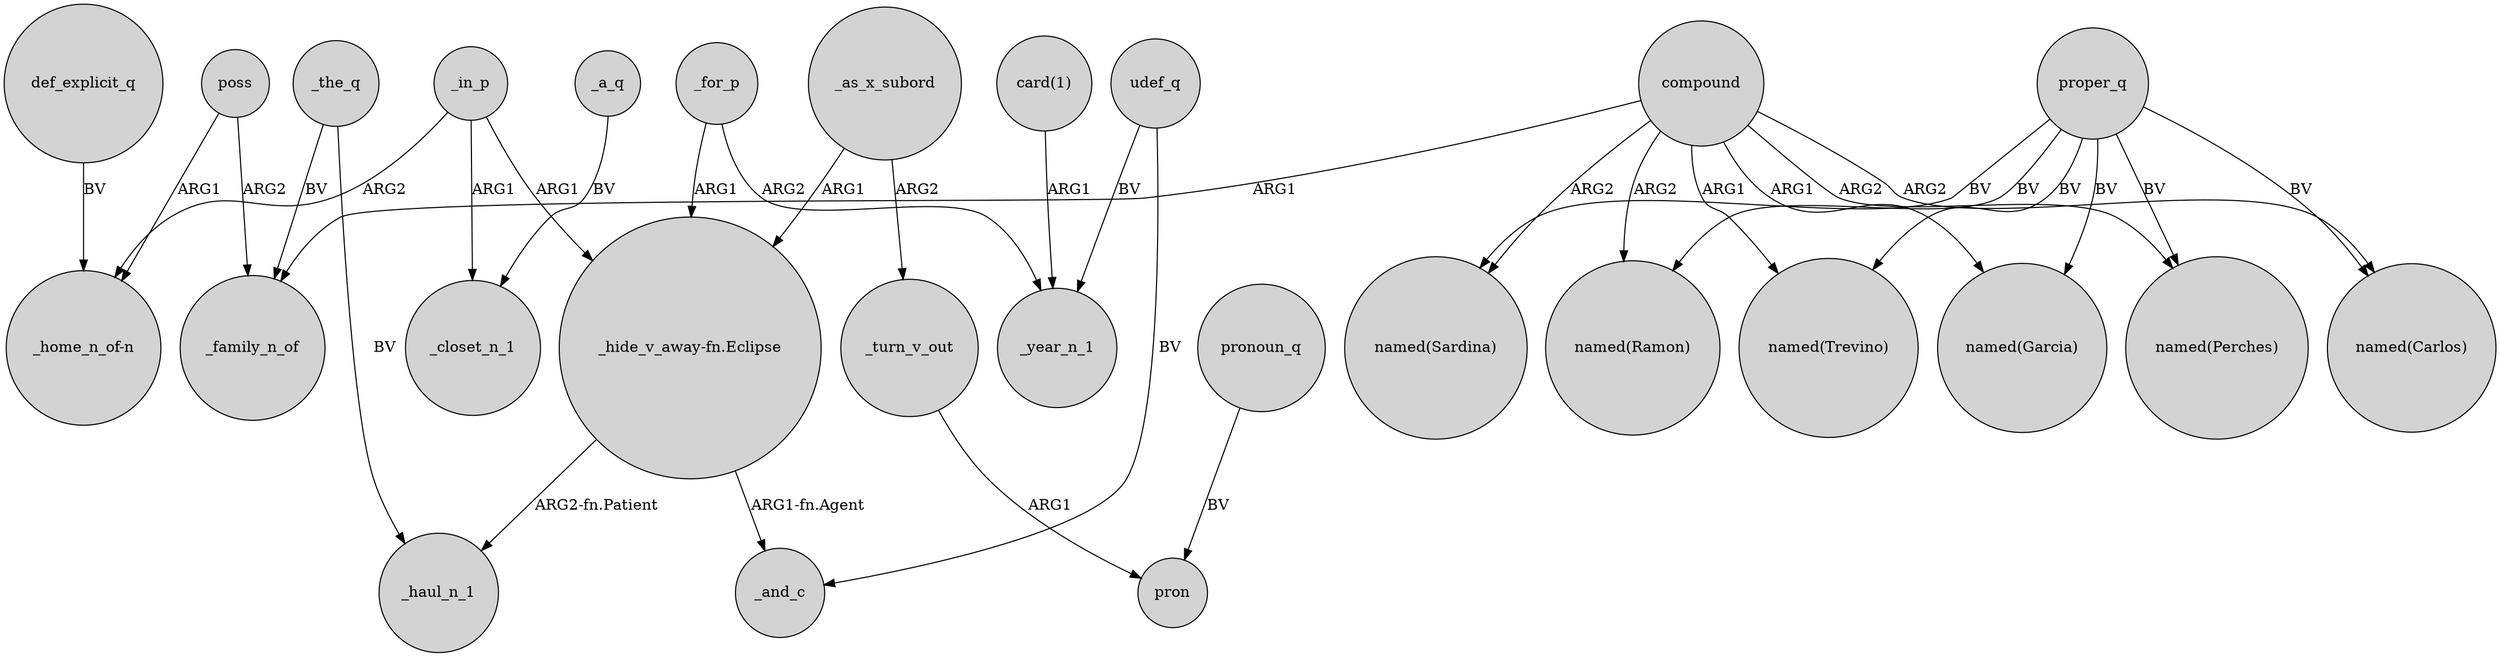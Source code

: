 digraph {
	node [shape=circle style=filled]
	compound -> _family_n_of [label=ARG1]
	_for_p -> _year_n_1 [label=ARG2]
	_the_q -> _haul_n_1 [label=BV]
	_turn_v_out -> pron [label=ARG1]
	"_hide_v_away-fn.Eclipse" -> _haul_n_1 [label="ARG2-fn.Patient"]
	poss -> "_home_n_of-n" [label=ARG1]
	_in_p -> _closet_n_1 [label=ARG1]
	compound -> "named(Garcia)" [label=ARG1]
	_the_q -> _family_n_of [label=BV]
	_a_q -> _closet_n_1 [label=BV]
	compound -> "named(Trevino)" [label=ARG1]
	_as_x_subord -> _turn_v_out [label=ARG2]
	pronoun_q -> pron [label=BV]
	compound -> "named(Carlos)" [label=ARG2]
	compound -> "named(Perches)" [label=ARG2]
	_in_p -> "_hide_v_away-fn.Eclipse" [label=ARG1]
	compound -> "named(Ramon)" [label=ARG2]
	_in_p -> "_home_n_of-n" [label=ARG2]
	"_hide_v_away-fn.Eclipse" -> _and_c [label="ARG1-fn.Agent"]
	def_explicit_q -> "_home_n_of-n" [label=BV]
	proper_q -> "named(Carlos)" [label=BV]
	poss -> _family_n_of [label=ARG2]
	"card(1)" -> _year_n_1 [label=ARG1]
	proper_q -> "named(Ramon)" [label=BV]
	proper_q -> "named(Garcia)" [label=BV]
	udef_q -> _year_n_1 [label=BV]
	proper_q -> "named(Sardina)" [label=BV]
	compound -> "named(Sardina)" [label=ARG2]
	udef_q -> _and_c [label=BV]
	_as_x_subord -> "_hide_v_away-fn.Eclipse" [label=ARG1]
	proper_q -> "named(Perches)" [label=BV]
	_for_p -> "_hide_v_away-fn.Eclipse" [label=ARG1]
	proper_q -> "named(Trevino)" [label=BV]
}

